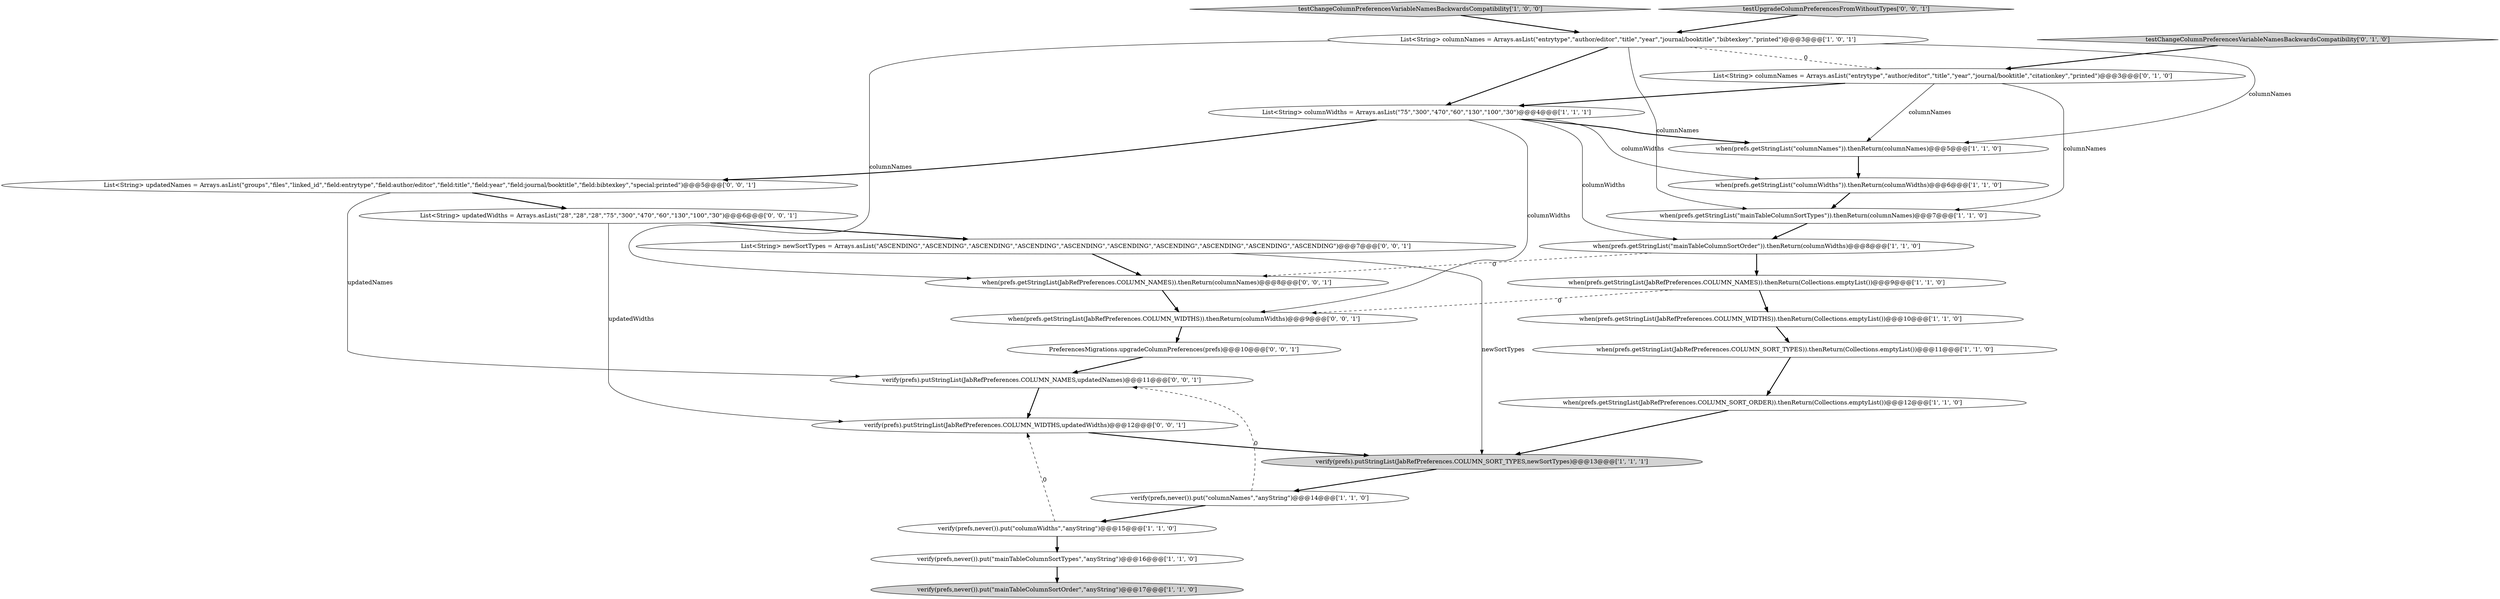 digraph {
13 [style = filled, label = "when(prefs.getStringList(\"columnWidths\")).thenReturn(columnWidths)@@@6@@@['1', '1', '0']", fillcolor = white, shape = ellipse image = "AAA0AAABBB1BBB"];
5 [style = filled, label = "verify(prefs).putStringList(JabRefPreferences.COLUMN_SORT_TYPES,newSortTypes)@@@13@@@['1', '1', '1']", fillcolor = lightgray, shape = ellipse image = "AAA0AAABBB1BBB"];
17 [style = filled, label = "List<String> columnNames = Arrays.asList(\"entrytype\",\"author/editor\",\"title\",\"year\",\"journal/booktitle\",\"citationkey\",\"printed\")@@@3@@@['0', '1', '0']", fillcolor = white, shape = ellipse image = "AAA1AAABBB2BBB"];
26 [style = filled, label = "verify(prefs).putStringList(JabRefPreferences.COLUMN_NAMES,updatedNames)@@@11@@@['0', '0', '1']", fillcolor = white, shape = ellipse image = "AAA0AAABBB3BBB"];
21 [style = filled, label = "List<String> newSortTypes = Arrays.asList(\"ASCENDING\",\"ASCENDING\",\"ASCENDING\",\"ASCENDING\",\"ASCENDING\",\"ASCENDING\",\"ASCENDING\",\"ASCENDING\",\"ASCENDING\",\"ASCENDING\")@@@7@@@['0', '0', '1']", fillcolor = white, shape = ellipse image = "AAA0AAABBB3BBB"];
16 [style = filled, label = "testChangeColumnPreferencesVariableNamesBackwardsCompatibility['0', '1', '0']", fillcolor = lightgray, shape = diamond image = "AAA0AAABBB2BBB"];
1 [style = filled, label = "testChangeColumnPreferencesVariableNamesBackwardsCompatibility['1', '0', '0']", fillcolor = lightgray, shape = diamond image = "AAA0AAABBB1BBB"];
4 [style = filled, label = "when(prefs.getStringList(\"mainTableColumnSortTypes\")).thenReturn(columnNames)@@@7@@@['1', '1', '0']", fillcolor = white, shape = ellipse image = "AAA0AAABBB1BBB"];
24 [style = filled, label = "List<String> updatedNames = Arrays.asList(\"groups\",\"files\",\"linked_id\",\"field:entrytype\",\"field:author/editor\",\"field:title\",\"field:year\",\"field:journal/booktitle\",\"field:bibtexkey\",\"special:printed\")@@@5@@@['0', '0', '1']", fillcolor = white, shape = ellipse image = "AAA0AAABBB3BBB"];
14 [style = filled, label = "verify(prefs,never()).put(\"mainTableColumnSortOrder\",\"anyString\")@@@17@@@['1', '1', '0']", fillcolor = lightgray, shape = ellipse image = "AAA0AAABBB1BBB"];
6 [style = filled, label = "when(prefs.getStringList(JabRefPreferences.COLUMN_WIDTHS)).thenReturn(Collections.emptyList())@@@10@@@['1', '1', '0']", fillcolor = white, shape = ellipse image = "AAA0AAABBB1BBB"];
0 [style = filled, label = "when(prefs.getStringList(JabRefPreferences.COLUMN_SORT_ORDER)).thenReturn(Collections.emptyList())@@@12@@@['1', '1', '0']", fillcolor = white, shape = ellipse image = "AAA0AAABBB1BBB"];
18 [style = filled, label = "when(prefs.getStringList(JabRefPreferences.COLUMN_WIDTHS)).thenReturn(columnWidths)@@@9@@@['0', '0', '1']", fillcolor = white, shape = ellipse image = "AAA0AAABBB3BBB"];
25 [style = filled, label = "List<String> updatedWidths = Arrays.asList(\"28\",\"28\",\"28\",\"75\",\"300\",\"470\",\"60\",\"130\",\"100\",\"30\")@@@6@@@['0', '0', '1']", fillcolor = white, shape = ellipse image = "AAA0AAABBB3BBB"];
23 [style = filled, label = "when(prefs.getStringList(JabRefPreferences.COLUMN_NAMES)).thenReturn(columnNames)@@@8@@@['0', '0', '1']", fillcolor = white, shape = ellipse image = "AAA0AAABBB3BBB"];
12 [style = filled, label = "verify(prefs,never()).put(\"columnWidths\",\"anyString\")@@@15@@@['1', '1', '0']", fillcolor = white, shape = ellipse image = "AAA0AAABBB1BBB"];
22 [style = filled, label = "PreferencesMigrations.upgradeColumnPreferences(prefs)@@@10@@@['0', '0', '1']", fillcolor = white, shape = ellipse image = "AAA0AAABBB3BBB"];
11 [style = filled, label = "when(prefs.getStringList(JabRefPreferences.COLUMN_NAMES)).thenReturn(Collections.emptyList())@@@9@@@['1', '1', '0']", fillcolor = white, shape = ellipse image = "AAA0AAABBB1BBB"];
10 [style = filled, label = "when(prefs.getStringList(JabRefPreferences.COLUMN_SORT_TYPES)).thenReturn(Collections.emptyList())@@@11@@@['1', '1', '0']", fillcolor = white, shape = ellipse image = "AAA0AAABBB1BBB"];
20 [style = filled, label = "testUpgradeColumnPreferencesFromWithoutTypes['0', '0', '1']", fillcolor = lightgray, shape = diamond image = "AAA0AAABBB3BBB"];
8 [style = filled, label = "verify(prefs,never()).put(\"columnNames\",\"anyString\")@@@14@@@['1', '1', '0']", fillcolor = white, shape = ellipse image = "AAA0AAABBB1BBB"];
9 [style = filled, label = "when(prefs.getStringList(\"mainTableColumnSortOrder\")).thenReturn(columnWidths)@@@8@@@['1', '1', '0']", fillcolor = white, shape = ellipse image = "AAA0AAABBB1BBB"];
3 [style = filled, label = "List<String> columnWidths = Arrays.asList(\"75\",\"300\",\"470\",\"60\",\"130\",\"100\",\"30\")@@@4@@@['1', '1', '1']", fillcolor = white, shape = ellipse image = "AAA0AAABBB1BBB"];
2 [style = filled, label = "when(prefs.getStringList(\"columnNames\")).thenReturn(columnNames)@@@5@@@['1', '1', '0']", fillcolor = white, shape = ellipse image = "AAA0AAABBB1BBB"];
15 [style = filled, label = "verify(prefs,never()).put(\"mainTableColumnSortTypes\",\"anyString\")@@@16@@@['1', '1', '0']", fillcolor = white, shape = ellipse image = "AAA0AAABBB1BBB"];
19 [style = filled, label = "verify(prefs).putStringList(JabRefPreferences.COLUMN_WIDTHS,updatedWidths)@@@12@@@['0', '0', '1']", fillcolor = white, shape = ellipse image = "AAA0AAABBB3BBB"];
7 [style = filled, label = "List<String> columnNames = Arrays.asList(\"entrytype\",\"author/editor\",\"title\",\"year\",\"journal/booktitle\",\"bibtexkey\",\"printed\")@@@3@@@['1', '0', '1']", fillcolor = white, shape = ellipse image = "AAA0AAABBB1BBB"];
3->24 [style = bold, label=""];
17->4 [style = solid, label="columnNames"];
7->4 [style = solid, label="columnNames"];
5->8 [style = bold, label=""];
9->11 [style = bold, label=""];
13->4 [style = bold, label=""];
8->12 [style = bold, label=""];
20->7 [style = bold, label=""];
19->5 [style = bold, label=""];
3->2 [style = bold, label=""];
18->22 [style = bold, label=""];
2->13 [style = bold, label=""];
12->15 [style = bold, label=""];
21->5 [style = solid, label="newSortTypes"];
3->9 [style = solid, label="columnWidths"];
25->19 [style = solid, label="updatedWidths"];
17->3 [style = bold, label=""];
11->6 [style = bold, label=""];
24->26 [style = solid, label="updatedNames"];
6->10 [style = bold, label=""];
7->3 [style = bold, label=""];
25->21 [style = bold, label=""];
26->19 [style = bold, label=""];
3->13 [style = solid, label="columnWidths"];
7->17 [style = dashed, label="0"];
22->26 [style = bold, label=""];
15->14 [style = bold, label=""];
12->19 [style = dashed, label="0"];
4->9 [style = bold, label=""];
8->26 [style = dashed, label="0"];
7->2 [style = solid, label="columnNames"];
11->18 [style = dashed, label="0"];
3->18 [style = solid, label="columnWidths"];
23->18 [style = bold, label=""];
9->23 [style = dashed, label="0"];
16->17 [style = bold, label=""];
24->25 [style = bold, label=""];
1->7 [style = bold, label=""];
0->5 [style = bold, label=""];
7->23 [style = solid, label="columnNames"];
21->23 [style = bold, label=""];
17->2 [style = solid, label="columnNames"];
10->0 [style = bold, label=""];
}
